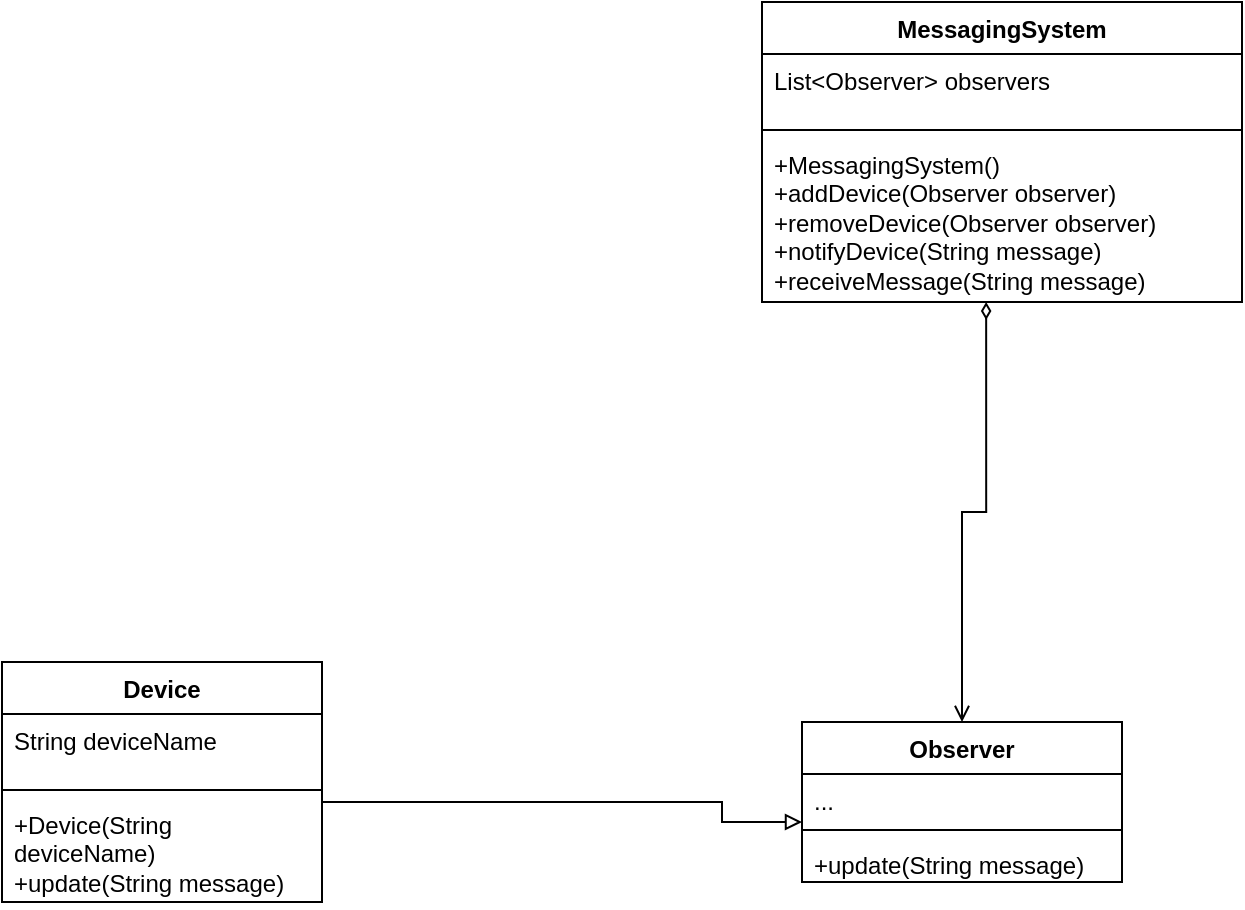 <mxfile version="24.7.6">
  <diagram id="C5RBs43oDa-KdzZeNtuy" name="Page-1">
    <mxGraphModel dx="1114" dy="606" grid="1" gridSize="10" guides="1" tooltips="1" connect="1" arrows="1" fold="1" page="1" pageScale="1" pageWidth="827" pageHeight="1169" math="0" shadow="0">
      <root>
        <mxCell id="WIyWlLk6GJQsqaUBKTNV-0" />
        <mxCell id="WIyWlLk6GJQsqaUBKTNV-1" parent="WIyWlLk6GJQsqaUBKTNV-0" />
        <mxCell id="I-rAk4H3byErneaSeTkP-38" value="MessagingSystem" style="swimlane;fontStyle=1;align=center;verticalAlign=top;childLayout=stackLayout;horizontal=1;startSize=26;horizontalStack=0;resizeParent=1;resizeParentMax=0;resizeLast=0;collapsible=1;marginBottom=0;whiteSpace=wrap;html=1;" vertex="1" parent="WIyWlLk6GJQsqaUBKTNV-1">
          <mxGeometry x="520" y="80" width="240" height="150" as="geometry" />
        </mxCell>
        <mxCell id="I-rAk4H3byErneaSeTkP-39" value="List&amp;lt;Observer&amp;gt; observers" style="text;strokeColor=none;fillColor=none;align=left;verticalAlign=top;spacingLeft=4;spacingRight=4;overflow=hidden;rotatable=0;points=[[0,0.5],[1,0.5]];portConstraint=eastwest;whiteSpace=wrap;html=1;" vertex="1" parent="I-rAk4H3byErneaSeTkP-38">
          <mxGeometry y="26" width="240" height="34" as="geometry" />
        </mxCell>
        <mxCell id="I-rAk4H3byErneaSeTkP-40" value="" style="line;strokeWidth=1;fillColor=none;align=left;verticalAlign=middle;spacingTop=-1;spacingLeft=3;spacingRight=3;rotatable=0;labelPosition=right;points=[];portConstraint=eastwest;strokeColor=inherit;" vertex="1" parent="I-rAk4H3byErneaSeTkP-38">
          <mxGeometry y="60" width="240" height="8" as="geometry" />
        </mxCell>
        <mxCell id="I-rAk4H3byErneaSeTkP-41" value="+MessagingSystem()&lt;br&gt;&lt;div&gt;+addDevice(Observer observer)&lt;/div&gt;&lt;div&gt;+removeDevice(Observer observer)&lt;/div&gt;&lt;div&gt;+notifyDevice(String message)&lt;/div&gt;&lt;div&gt;+receiveMessage(String message)&lt;/div&gt;" style="text;strokeColor=none;fillColor=none;align=left;verticalAlign=top;spacingLeft=4;spacingRight=4;overflow=hidden;rotatable=0;points=[[0,0.5],[1,0.5]];portConstraint=eastwest;whiteSpace=wrap;html=1;" vertex="1" parent="I-rAk4H3byErneaSeTkP-38">
          <mxGeometry y="68" width="240" height="82" as="geometry" />
        </mxCell>
        <mxCell id="I-rAk4H3byErneaSeTkP-42" value="Observer" style="swimlane;fontStyle=1;align=center;verticalAlign=top;childLayout=stackLayout;horizontal=1;startSize=26;horizontalStack=0;resizeParent=1;resizeParentMax=0;resizeLast=0;collapsible=1;marginBottom=0;whiteSpace=wrap;html=1;" vertex="1" parent="WIyWlLk6GJQsqaUBKTNV-1">
          <mxGeometry x="540" y="440" width="160" height="80" as="geometry" />
        </mxCell>
        <mxCell id="I-rAk4H3byErneaSeTkP-43" value="...&lt;div&gt;&lt;br&gt;&lt;/div&gt;" style="text;strokeColor=none;fillColor=none;align=left;verticalAlign=top;spacingLeft=4;spacingRight=4;overflow=hidden;rotatable=0;points=[[0,0.5],[1,0.5]];portConstraint=eastwest;whiteSpace=wrap;html=1;" vertex="1" parent="I-rAk4H3byErneaSeTkP-42">
          <mxGeometry y="26" width="160" height="24" as="geometry" />
        </mxCell>
        <mxCell id="I-rAk4H3byErneaSeTkP-44" value="" style="line;strokeWidth=1;fillColor=none;align=left;verticalAlign=middle;spacingTop=-1;spacingLeft=3;spacingRight=3;rotatable=0;labelPosition=right;points=[];portConstraint=eastwest;strokeColor=inherit;" vertex="1" parent="I-rAk4H3byErneaSeTkP-42">
          <mxGeometry y="50" width="160" height="8" as="geometry" />
        </mxCell>
        <mxCell id="I-rAk4H3byErneaSeTkP-45" value="+update(String message)" style="text;strokeColor=none;fillColor=none;align=left;verticalAlign=top;spacingLeft=4;spacingRight=4;overflow=hidden;rotatable=0;points=[[0,0.5],[1,0.5]];portConstraint=eastwest;whiteSpace=wrap;html=1;" vertex="1" parent="I-rAk4H3byErneaSeTkP-42">
          <mxGeometry y="58" width="160" height="22" as="geometry" />
        </mxCell>
        <mxCell id="I-rAk4H3byErneaSeTkP-46" style="edgeStyle=orthogonalEdgeStyle;rounded=0;orthogonalLoop=1;jettySize=auto;html=1;entryX=0.5;entryY=0;entryDx=0;entryDy=0;endArrow=open;endFill=0;startArrow=diamondThin;startFill=0;exitX=0.467;exitY=1;exitDx=0;exitDy=0;exitPerimeter=0;" edge="1" parent="WIyWlLk6GJQsqaUBKTNV-1" source="I-rAk4H3byErneaSeTkP-41" target="I-rAk4H3byErneaSeTkP-42">
          <mxGeometry relative="1" as="geometry" />
        </mxCell>
        <mxCell id="I-rAk4H3byErneaSeTkP-51" style="edgeStyle=orthogonalEdgeStyle;rounded=0;orthogonalLoop=1;jettySize=auto;html=1;endArrow=block;endFill=0;entryX=0;entryY=1;entryDx=0;entryDy=0;entryPerimeter=0;" edge="1" parent="WIyWlLk6GJQsqaUBKTNV-1" source="I-rAk4H3byErneaSeTkP-47" target="I-rAk4H3byErneaSeTkP-43">
          <mxGeometry relative="1" as="geometry">
            <mxPoint x="520" y="490" as="targetPoint" />
            <Array as="points">
              <mxPoint x="500" y="480" />
              <mxPoint x="500" y="490" />
            </Array>
          </mxGeometry>
        </mxCell>
        <mxCell id="I-rAk4H3byErneaSeTkP-47" value="Device" style="swimlane;fontStyle=1;align=center;verticalAlign=top;childLayout=stackLayout;horizontal=1;startSize=26;horizontalStack=0;resizeParent=1;resizeParentMax=0;resizeLast=0;collapsible=1;marginBottom=0;whiteSpace=wrap;html=1;" vertex="1" parent="WIyWlLk6GJQsqaUBKTNV-1">
          <mxGeometry x="140" y="410" width="160" height="120" as="geometry" />
        </mxCell>
        <mxCell id="I-rAk4H3byErneaSeTkP-48" value="String deviceName" style="text;strokeColor=none;fillColor=none;align=left;verticalAlign=top;spacingLeft=4;spacingRight=4;overflow=hidden;rotatable=0;points=[[0,0.5],[1,0.5]];portConstraint=eastwest;whiteSpace=wrap;html=1;" vertex="1" parent="I-rAk4H3byErneaSeTkP-47">
          <mxGeometry y="26" width="160" height="34" as="geometry" />
        </mxCell>
        <mxCell id="I-rAk4H3byErneaSeTkP-49" value="" style="line;strokeWidth=1;fillColor=none;align=left;verticalAlign=middle;spacingTop=-1;spacingLeft=3;spacingRight=3;rotatable=0;labelPosition=right;points=[];portConstraint=eastwest;strokeColor=inherit;" vertex="1" parent="I-rAk4H3byErneaSeTkP-47">
          <mxGeometry y="60" width="160" height="8" as="geometry" />
        </mxCell>
        <mxCell id="I-rAk4H3byErneaSeTkP-50" value="+Device(String deviceName)&lt;br&gt;&lt;div&gt;+update(String message)&lt;/div&gt;" style="text;strokeColor=none;fillColor=none;align=left;verticalAlign=top;spacingLeft=4;spacingRight=4;overflow=hidden;rotatable=0;points=[[0,0.5],[1,0.5]];portConstraint=eastwest;whiteSpace=wrap;html=1;" vertex="1" parent="I-rAk4H3byErneaSeTkP-47">
          <mxGeometry y="68" width="160" height="52" as="geometry" />
        </mxCell>
      </root>
    </mxGraphModel>
  </diagram>
</mxfile>
